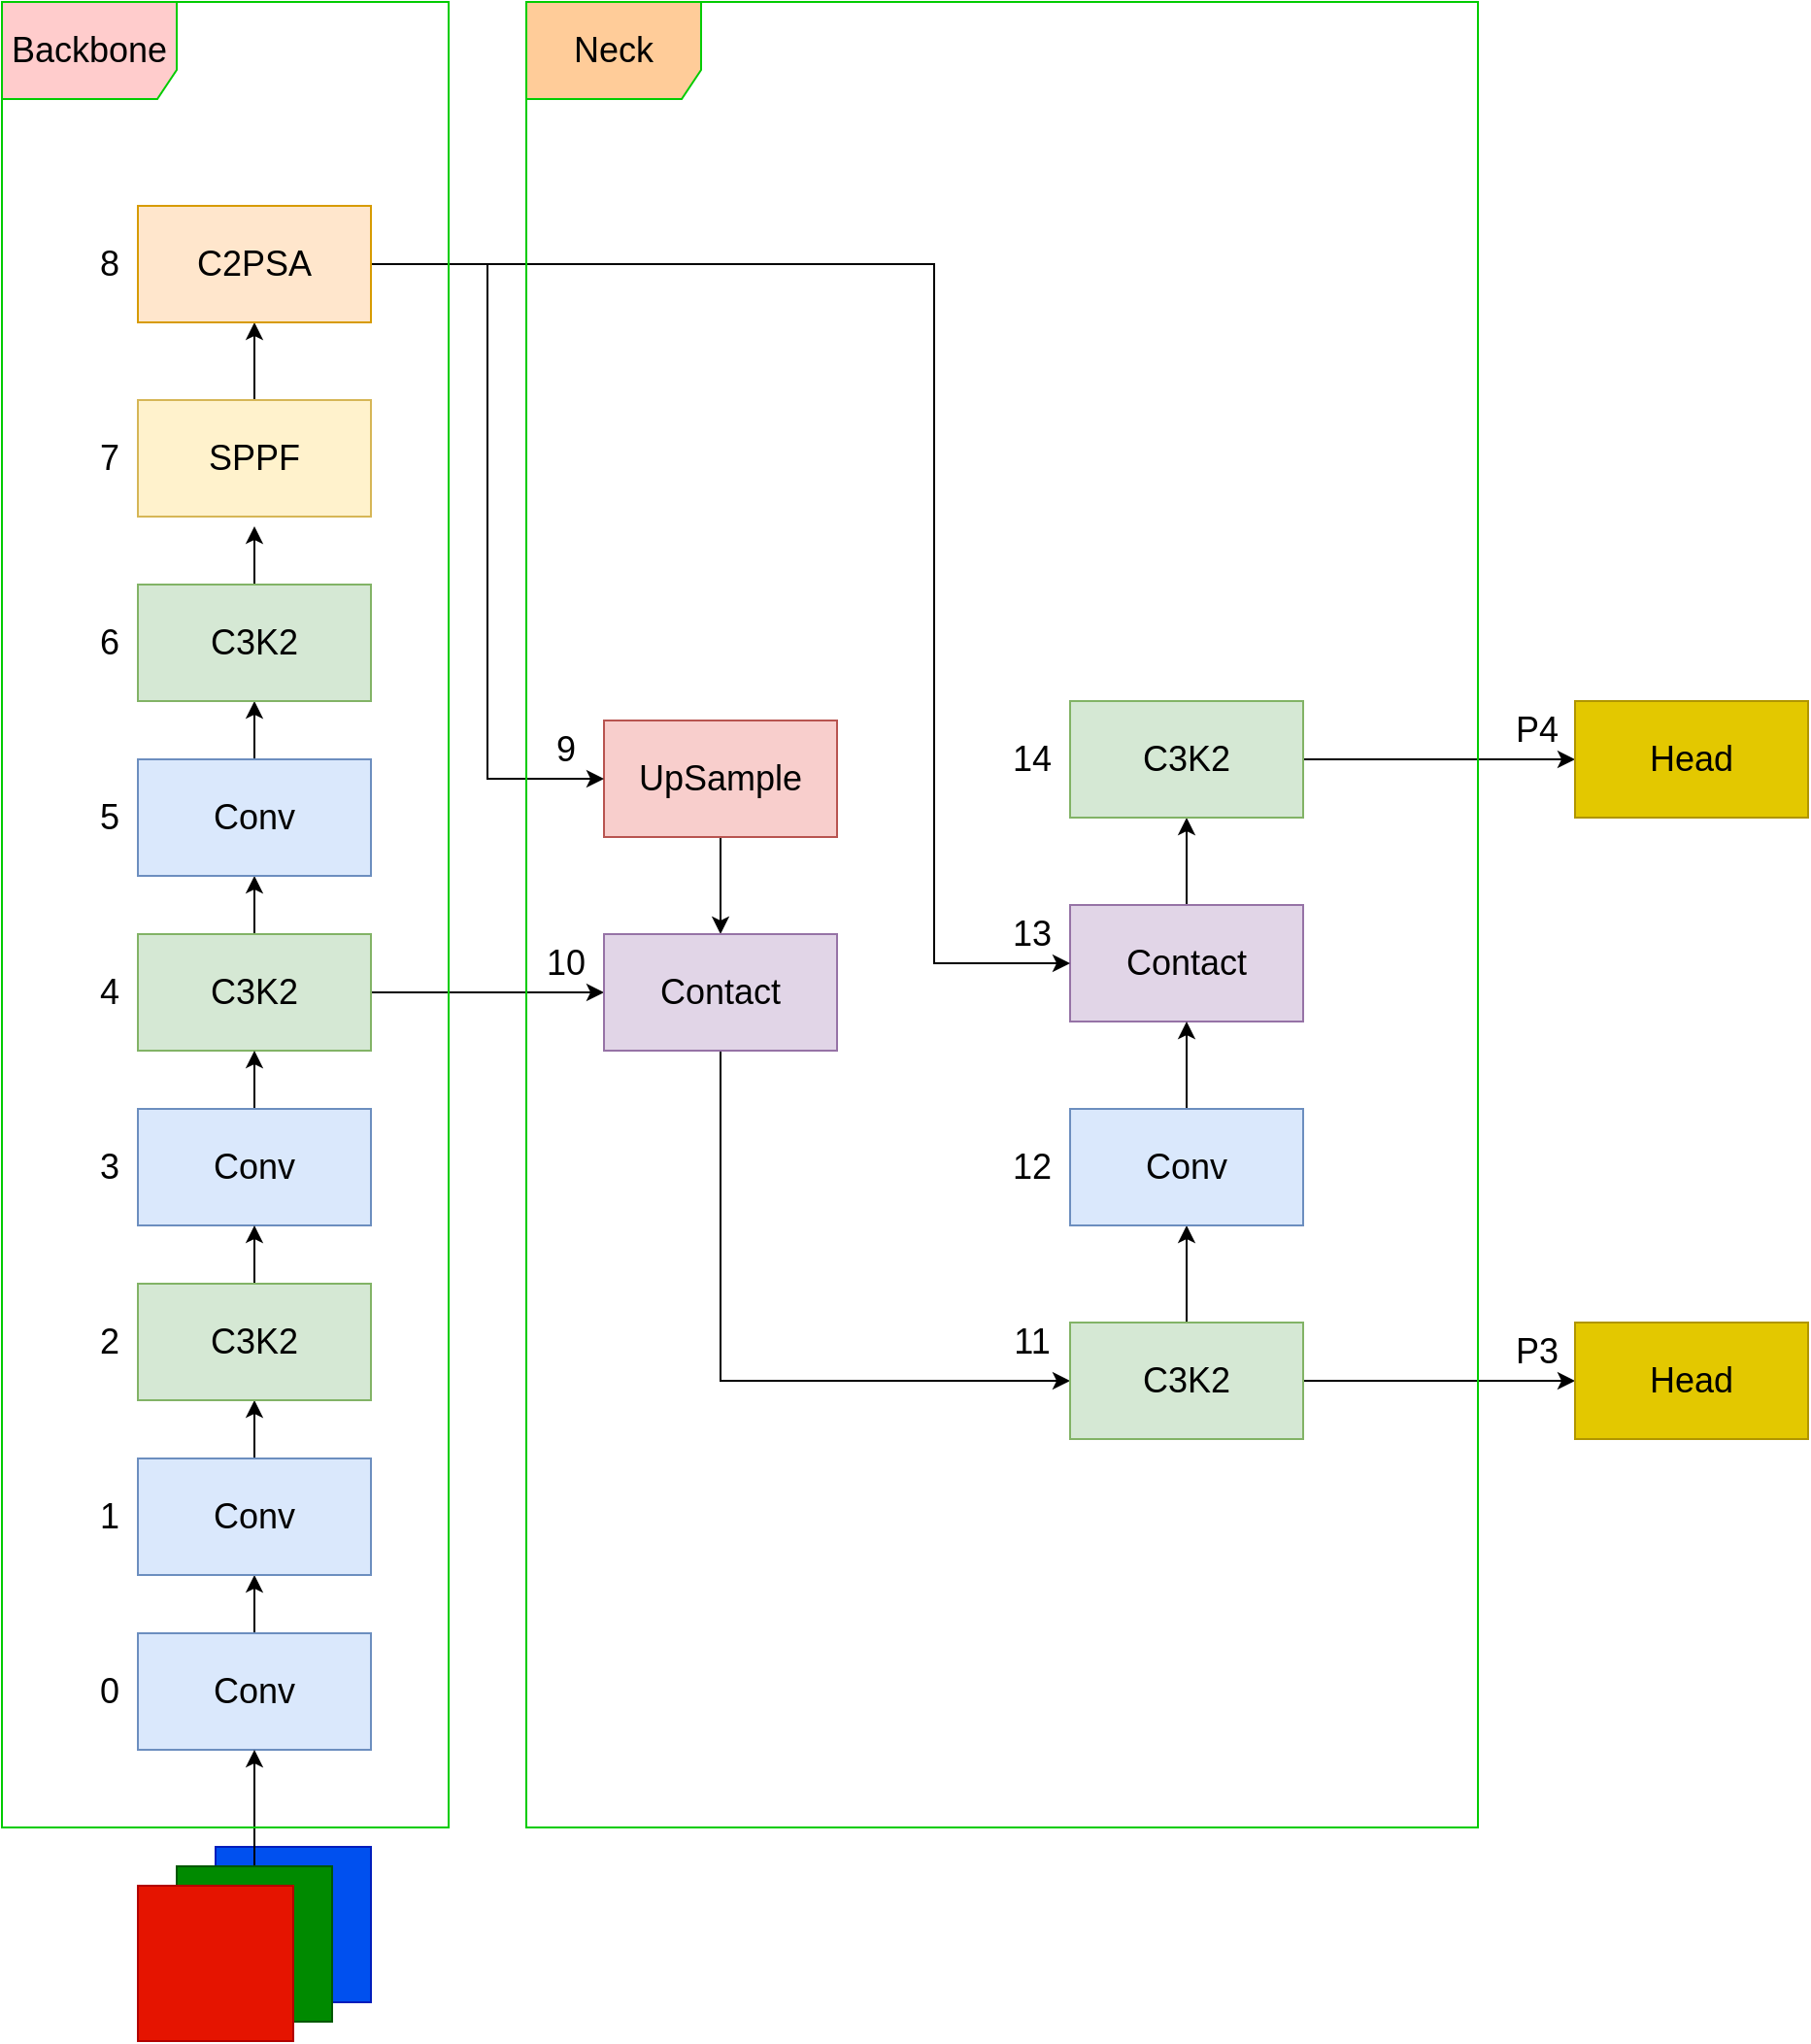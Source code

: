 <mxfile version="27.1.4">
  <diagram name="第 1 页" id="j2HKAkL99lsXe_zMsIWm">
    <mxGraphModel dx="786" dy="1602" grid="1" gridSize="10" guides="1" tooltips="1" connect="1" arrows="1" fold="1" page="1" pageScale="1" pageWidth="827" pageHeight="1169" math="0" shadow="0">
      <root>
        <mxCell id="0" />
        <mxCell id="1" parent="0" />
        <mxCell id="MR2F3jEDTbHoAzmtTiBj-44" style="edgeStyle=orthogonalEdgeStyle;rounded=0;orthogonalLoop=1;jettySize=auto;html=1;exitX=0.5;exitY=0;exitDx=0;exitDy=0;entryX=0.5;entryY=1;entryDx=0;entryDy=0;fontSize=18;" parent="1" source="MR2F3jEDTbHoAzmtTiBj-4" target="MR2F3jEDTbHoAzmtTiBj-5" edge="1">
          <mxGeometry relative="1" as="geometry" />
        </mxCell>
        <mxCell id="MR2F3jEDTbHoAzmtTiBj-4" value="Conv" style="rounded=0;whiteSpace=wrap;html=1;fillColor=#dae8fc;strokeColor=#6c8ebf;fontSize=18;" parent="1" vertex="1">
          <mxGeometry x="240" y="200" width="120" height="60" as="geometry" />
        </mxCell>
        <mxCell id="MR2F3jEDTbHoAzmtTiBj-45" style="edgeStyle=orthogonalEdgeStyle;rounded=0;orthogonalLoop=1;jettySize=auto;html=1;exitX=0.5;exitY=0;exitDx=0;exitDy=0;entryX=0.5;entryY=1;entryDx=0;entryDy=0;fontSize=18;" parent="1" source="MR2F3jEDTbHoAzmtTiBj-5" target="MR2F3jEDTbHoAzmtTiBj-15" edge="1">
          <mxGeometry relative="1" as="geometry" />
        </mxCell>
        <mxCell id="MR2F3jEDTbHoAzmtTiBj-5" value="Conv" style="rounded=0;whiteSpace=wrap;html=1;fillColor=#dae8fc;strokeColor=#6c8ebf;fontSize=18;" parent="1" vertex="1">
          <mxGeometry x="240" y="110" width="120" height="60" as="geometry" />
        </mxCell>
        <mxCell id="MR2F3jEDTbHoAzmtTiBj-48" style="edgeStyle=orthogonalEdgeStyle;rounded=0;orthogonalLoop=1;jettySize=auto;html=1;exitX=0.5;exitY=0;exitDx=0;exitDy=0;entryX=0.5;entryY=1;entryDx=0;entryDy=0;fontSize=18;" parent="1" source="MR2F3jEDTbHoAzmtTiBj-6" target="MR2F3jEDTbHoAzmtTiBj-9" edge="1">
          <mxGeometry relative="1" as="geometry">
            <mxPoint x="300" y="-180" as="targetPoint" />
          </mxGeometry>
        </mxCell>
        <mxCell id="MR2F3jEDTbHoAzmtTiBj-70" style="edgeStyle=orthogonalEdgeStyle;rounded=0;orthogonalLoop=1;jettySize=auto;html=1;exitX=1;exitY=0.5;exitDx=0;exitDy=0;entryX=0;entryY=0.5;entryDx=0;entryDy=0;fontSize=18;" parent="1" source="MR2F3jEDTbHoAzmtTiBj-6" target="MR2F3jEDTbHoAzmtTiBj-32" edge="1">
          <mxGeometry relative="1" as="geometry" />
        </mxCell>
        <mxCell id="MR2F3jEDTbHoAzmtTiBj-6" value="C3K2" style="rounded=0;whiteSpace=wrap;html=1;fillColor=#d5e8d4;strokeColor=#82b366;fontSize=18;" parent="1" vertex="1">
          <mxGeometry x="240" y="-160" width="120" height="60" as="geometry" />
        </mxCell>
        <mxCell id="MR2F3jEDTbHoAzmtTiBj-50" style="edgeStyle=orthogonalEdgeStyle;rounded=0;orthogonalLoop=1;jettySize=auto;html=1;entryX=0.5;entryY=1;entryDx=0;entryDy=0;fontSize=18;" parent="1" source="MR2F3jEDTbHoAzmtTiBj-9" target="MR2F3jEDTbHoAzmtTiBj-13" edge="1">
          <mxGeometry relative="1" as="geometry" />
        </mxCell>
        <mxCell id="MR2F3jEDTbHoAzmtTiBj-9" value="Conv" style="rounded=0;whiteSpace=wrap;html=1;fillColor=#dae8fc;strokeColor=#6c8ebf;fontSize=18;" parent="1" vertex="1">
          <mxGeometry x="240" y="-250" width="120" height="60" as="geometry" />
        </mxCell>
        <mxCell id="MR2F3jEDTbHoAzmtTiBj-55" style="edgeStyle=orthogonalEdgeStyle;rounded=0;orthogonalLoop=1;jettySize=auto;html=1;entryX=0.5;entryY=1;entryDx=0;entryDy=0;fontSize=18;" parent="1" source="MR2F3jEDTbHoAzmtTiBj-10" target="MR2F3jEDTbHoAzmtTiBj-43" edge="1">
          <mxGeometry relative="1" as="geometry" />
        </mxCell>
        <mxCell id="MR2F3jEDTbHoAzmtTiBj-10" value="SPPF" style="rounded=0;whiteSpace=wrap;html=1;fillColor=#fff2cc;strokeColor=#d6b656;fontSize=18;" parent="1" vertex="1">
          <mxGeometry x="240" y="-435" width="120" height="60" as="geometry" />
        </mxCell>
        <mxCell id="MR2F3jEDTbHoAzmtTiBj-47" style="edgeStyle=orthogonalEdgeStyle;rounded=0;orthogonalLoop=1;jettySize=auto;html=1;entryX=0.5;entryY=1;entryDx=0;entryDy=0;fontSize=18;" parent="1" source="MR2F3jEDTbHoAzmtTiBj-11" target="MR2F3jEDTbHoAzmtTiBj-6" edge="1">
          <mxGeometry relative="1" as="geometry" />
        </mxCell>
        <mxCell id="MR2F3jEDTbHoAzmtTiBj-11" value="Conv" style="rounded=0;whiteSpace=wrap;html=1;fillColor=#dae8fc;strokeColor=#6c8ebf;fontSize=18;" parent="1" vertex="1">
          <mxGeometry x="240" y="-70" width="120" height="60" as="geometry" />
        </mxCell>
        <mxCell id="MR2F3jEDTbHoAzmtTiBj-52" style="edgeStyle=orthogonalEdgeStyle;rounded=0;orthogonalLoop=1;jettySize=auto;html=1;entryX=0.5;entryY=1;entryDx=0;entryDy=0;fontSize=18;" parent="1" source="MR2F3jEDTbHoAzmtTiBj-13" edge="1">
          <mxGeometry relative="1" as="geometry">
            <mxPoint x="300" y="-370" as="targetPoint" />
          </mxGeometry>
        </mxCell>
        <mxCell id="MR2F3jEDTbHoAzmtTiBj-13" value="C3K2" style="rounded=0;whiteSpace=wrap;html=1;fillColor=#d5e8d4;strokeColor=#82b366;fontSize=18;" parent="1" vertex="1">
          <mxGeometry x="240" y="-340" width="120" height="60" as="geometry" />
        </mxCell>
        <mxCell id="MR2F3jEDTbHoAzmtTiBj-46" style="edgeStyle=orthogonalEdgeStyle;rounded=0;orthogonalLoop=1;jettySize=auto;html=1;exitX=0.5;exitY=0;exitDx=0;exitDy=0;entryX=0.5;entryY=1;entryDx=0;entryDy=0;fontSize=18;" parent="1" source="MR2F3jEDTbHoAzmtTiBj-15" target="MR2F3jEDTbHoAzmtTiBj-11" edge="1">
          <mxGeometry relative="1" as="geometry" />
        </mxCell>
        <mxCell id="MR2F3jEDTbHoAzmtTiBj-15" value="C3K2" style="rounded=0;whiteSpace=wrap;html=1;fillColor=#d5e8d4;strokeColor=#82b366;fontSize=18;" parent="1" vertex="1">
          <mxGeometry x="240" y="20" width="120" height="60" as="geometry" />
        </mxCell>
        <mxCell id="MR2F3jEDTbHoAzmtTiBj-19" value="0" style="text;html=1;align=center;verticalAlign=middle;resizable=0;points=[];autosize=1;strokeColor=none;fillColor=none;fontSize=18;" parent="1" vertex="1">
          <mxGeometry x="210" y="210" width="30" height="40" as="geometry" />
        </mxCell>
        <mxCell id="MR2F3jEDTbHoAzmtTiBj-20" value="1" style="text;html=1;align=center;verticalAlign=middle;resizable=0;points=[];autosize=1;strokeColor=none;fillColor=none;fontSize=18;" parent="1" vertex="1">
          <mxGeometry x="210" y="120" width="30" height="40" as="geometry" />
        </mxCell>
        <mxCell id="MR2F3jEDTbHoAzmtTiBj-21" value="2" style="text;html=1;align=center;verticalAlign=middle;resizable=0;points=[];autosize=1;strokeColor=none;fillColor=none;fontSize=18;" parent="1" vertex="1">
          <mxGeometry x="210" y="30" width="30" height="40" as="geometry" />
        </mxCell>
        <mxCell id="MR2F3jEDTbHoAzmtTiBj-22" value="3" style="text;html=1;align=center;verticalAlign=middle;resizable=0;points=[];autosize=1;strokeColor=none;fillColor=none;fontSize=18;" parent="1" vertex="1">
          <mxGeometry x="210" y="-60" width="30" height="40" as="geometry" />
        </mxCell>
        <mxCell id="MR2F3jEDTbHoAzmtTiBj-23" value="4" style="text;html=1;align=center;verticalAlign=middle;resizable=0;points=[];autosize=1;strokeColor=none;fillColor=none;fontSize=18;" parent="1" vertex="1">
          <mxGeometry x="210" y="-150" width="30" height="40" as="geometry" />
        </mxCell>
        <mxCell id="MR2F3jEDTbHoAzmtTiBj-24" value="5" style="text;html=1;align=center;verticalAlign=middle;resizable=0;points=[];autosize=1;strokeColor=none;fillColor=none;fontSize=18;" parent="1" vertex="1">
          <mxGeometry x="210" y="-240" width="30" height="40" as="geometry" />
        </mxCell>
        <mxCell id="MR2F3jEDTbHoAzmtTiBj-25" value="6" style="text;html=1;align=center;verticalAlign=middle;resizable=0;points=[];autosize=1;strokeColor=none;fillColor=none;fontSize=18;" parent="1" vertex="1">
          <mxGeometry x="210" y="-330" width="30" height="40" as="geometry" />
        </mxCell>
        <mxCell id="MR2F3jEDTbHoAzmtTiBj-26" value="7" style="text;html=1;align=center;verticalAlign=middle;resizable=0;points=[];autosize=1;strokeColor=none;fillColor=none;fontSize=18;" parent="1" vertex="1">
          <mxGeometry x="210" y="-425" width="30" height="40" as="geometry" />
        </mxCell>
        <mxCell id="MR2F3jEDTbHoAzmtTiBj-28" value="8" style="text;html=1;align=center;verticalAlign=middle;resizable=0;points=[];autosize=1;strokeColor=none;fillColor=none;fontSize=18;" parent="1" vertex="1">
          <mxGeometry x="210" y="-525" width="30" height="40" as="geometry" />
        </mxCell>
        <mxCell id="MR2F3jEDTbHoAzmtTiBj-69" style="edgeStyle=orthogonalEdgeStyle;rounded=0;orthogonalLoop=1;jettySize=auto;html=1;exitX=0.5;exitY=1;exitDx=0;exitDy=0;entryX=0.5;entryY=0;entryDx=0;entryDy=0;fontSize=18;" parent="1" source="MR2F3jEDTbHoAzmtTiBj-31" target="MR2F3jEDTbHoAzmtTiBj-32" edge="1">
          <mxGeometry relative="1" as="geometry" />
        </mxCell>
        <mxCell id="MR2F3jEDTbHoAzmtTiBj-31" value="&lt;div&gt;UpSample&lt;/div&gt;" style="rounded=0;whiteSpace=wrap;html=1;fillColor=#f8cecc;strokeColor=#b85450;fontSize=18;" parent="1" vertex="1">
          <mxGeometry x="480" y="-270" width="120" height="60" as="geometry" />
        </mxCell>
        <mxCell id="MR2F3jEDTbHoAzmtTiBj-74" style="edgeStyle=orthogonalEdgeStyle;rounded=0;orthogonalLoop=1;jettySize=auto;html=1;exitX=0.5;exitY=1;exitDx=0;exitDy=0;entryX=0;entryY=0.5;entryDx=0;entryDy=0;fontSize=18;" parent="1" source="MR2F3jEDTbHoAzmtTiBj-32" target="MR2F3jEDTbHoAzmtTiBj-36" edge="1">
          <mxGeometry relative="1" as="geometry" />
        </mxCell>
        <mxCell id="MR2F3jEDTbHoAzmtTiBj-32" value="&lt;div&gt;Contact&lt;/div&gt;" style="rounded=0;whiteSpace=wrap;html=1;fillColor=#e1d5e7;strokeColor=#9673a6;fontSize=18;" parent="1" vertex="1">
          <mxGeometry x="480" y="-160" width="120" height="60" as="geometry" />
        </mxCell>
        <mxCell id="MR2F3jEDTbHoAzmtTiBj-75" style="edgeStyle=orthogonalEdgeStyle;rounded=0;orthogonalLoop=1;jettySize=auto;html=1;exitX=0.5;exitY=0;exitDx=0;exitDy=0;entryX=0.5;entryY=1;entryDx=0;entryDy=0;fontSize=18;" parent="1" source="MR2F3jEDTbHoAzmtTiBj-36" target="MR2F3jEDTbHoAzmtTiBj-38" edge="1">
          <mxGeometry relative="1" as="geometry" />
        </mxCell>
        <mxCell id="MR2F3jEDTbHoAzmtTiBj-78" style="edgeStyle=orthogonalEdgeStyle;rounded=0;orthogonalLoop=1;jettySize=auto;html=1;exitX=1;exitY=0.5;exitDx=0;exitDy=0;entryX=0;entryY=0.5;entryDx=0;entryDy=0;fontSize=18;" parent="1" source="MR2F3jEDTbHoAzmtTiBj-36" target="MR2F3jEDTbHoAzmtTiBj-40" edge="1">
          <mxGeometry relative="1" as="geometry" />
        </mxCell>
        <mxCell id="MR2F3jEDTbHoAzmtTiBj-36" value="C3K2" style="rounded=0;whiteSpace=wrap;html=1;fillColor=#d5e8d4;strokeColor=#82b366;fontSize=18;" parent="1" vertex="1">
          <mxGeometry x="720" y="40" width="120" height="60" as="geometry" />
        </mxCell>
        <mxCell id="MR2F3jEDTbHoAzmtTiBj-77" style="edgeStyle=orthogonalEdgeStyle;rounded=0;orthogonalLoop=1;jettySize=auto;html=1;entryX=0.5;entryY=1;entryDx=0;entryDy=0;fontSize=18;" parent="1" source="MR2F3jEDTbHoAzmtTiBj-37" target="MR2F3jEDTbHoAzmtTiBj-39" edge="1">
          <mxGeometry relative="1" as="geometry" />
        </mxCell>
        <mxCell id="MR2F3jEDTbHoAzmtTiBj-37" value="&lt;div&gt;Contact&lt;/div&gt;" style="rounded=0;whiteSpace=wrap;html=1;fillColor=#e1d5e7;strokeColor=#9673a6;fontSize=18;" parent="1" vertex="1">
          <mxGeometry x="720" y="-175" width="120" height="60" as="geometry" />
        </mxCell>
        <mxCell id="MR2F3jEDTbHoAzmtTiBj-76" style="edgeStyle=orthogonalEdgeStyle;rounded=0;orthogonalLoop=1;jettySize=auto;html=1;exitX=0.5;exitY=0;exitDx=0;exitDy=0;entryX=0.5;entryY=1;entryDx=0;entryDy=0;fontSize=18;" parent="1" source="MR2F3jEDTbHoAzmtTiBj-38" target="MR2F3jEDTbHoAzmtTiBj-37" edge="1">
          <mxGeometry relative="1" as="geometry" />
        </mxCell>
        <mxCell id="MR2F3jEDTbHoAzmtTiBj-38" value="Conv" style="rounded=0;whiteSpace=wrap;html=1;fillColor=#dae8fc;strokeColor=#6c8ebf;fontSize=18;" parent="1" vertex="1">
          <mxGeometry x="720" y="-70" width="120" height="60" as="geometry" />
        </mxCell>
        <mxCell id="MR2F3jEDTbHoAzmtTiBj-79" style="edgeStyle=orthogonalEdgeStyle;rounded=0;orthogonalLoop=1;jettySize=auto;html=1;exitX=1;exitY=0.5;exitDx=0;exitDy=0;entryX=0;entryY=0.5;entryDx=0;entryDy=0;fontSize=18;" parent="1" source="MR2F3jEDTbHoAzmtTiBj-39" target="MR2F3jEDTbHoAzmtTiBj-41" edge="1">
          <mxGeometry relative="1" as="geometry" />
        </mxCell>
        <mxCell id="MR2F3jEDTbHoAzmtTiBj-39" value="C3K2" style="rounded=0;whiteSpace=wrap;html=1;fillColor=#d5e8d4;strokeColor=#82b366;fontSize=18;" parent="1" vertex="1">
          <mxGeometry x="720" y="-280" width="120" height="60" as="geometry" />
        </mxCell>
        <mxCell id="MR2F3jEDTbHoAzmtTiBj-40" value="Head" style="rounded=0;whiteSpace=wrap;html=1;fillColor=#e3c800;fontColor=#000000;strokeColor=#B09500;fontSize=18;" parent="1" vertex="1">
          <mxGeometry x="980" y="40" width="120" height="60" as="geometry" />
        </mxCell>
        <mxCell id="MR2F3jEDTbHoAzmtTiBj-41" value="Head" style="rounded=0;whiteSpace=wrap;html=1;fillColor=#e3c800;fontColor=#000000;strokeColor=#B09500;fontSize=18;" parent="1" vertex="1">
          <mxGeometry x="980" y="-280" width="120" height="60" as="geometry" />
        </mxCell>
        <mxCell id="4v-MUnLljthptlgBhERC-6" style="edgeStyle=orthogonalEdgeStyle;rounded=0;orthogonalLoop=1;jettySize=auto;html=1;exitX=1;exitY=0.5;exitDx=0;exitDy=0;entryX=0;entryY=0.5;entryDx=0;entryDy=0;fontSize=18;" parent="1" source="MR2F3jEDTbHoAzmtTiBj-43" target="MR2F3jEDTbHoAzmtTiBj-31" edge="1">
          <mxGeometry relative="1" as="geometry" />
        </mxCell>
        <mxCell id="4v-MUnLljthptlgBhERC-7" style="edgeStyle=orthogonalEdgeStyle;rounded=0;orthogonalLoop=1;jettySize=auto;html=1;exitX=1;exitY=0.5;exitDx=0;exitDy=0;entryX=0;entryY=0.5;entryDx=0;entryDy=0;fontSize=18;" parent="1" source="MR2F3jEDTbHoAzmtTiBj-43" target="MR2F3jEDTbHoAzmtTiBj-37" edge="1">
          <mxGeometry relative="1" as="geometry">
            <Array as="points">
              <mxPoint x="650" y="-505" />
              <mxPoint x="650" y="-145" />
            </Array>
          </mxGeometry>
        </mxCell>
        <mxCell id="MR2F3jEDTbHoAzmtTiBj-43" value="C2PSA" style="rounded=0;whiteSpace=wrap;html=1;fillColor=#ffe6cc;strokeColor=#d79b00;fontSize=18;" parent="1" vertex="1">
          <mxGeometry x="240" y="-535" width="120" height="60" as="geometry" />
        </mxCell>
        <mxCell id="MR2F3jEDTbHoAzmtTiBj-73" value="10" style="text;html=1;align=center;verticalAlign=middle;resizable=0;points=[];autosize=1;strokeColor=none;fillColor=none;fontSize=18;" parent="1" vertex="1">
          <mxGeometry x="440" y="-165" width="40" height="40" as="geometry" />
        </mxCell>
        <mxCell id="MR2F3jEDTbHoAzmtTiBj-84" value="11" style="text;html=1;align=center;verticalAlign=middle;resizable=0;points=[];autosize=1;strokeColor=none;fillColor=none;fontSize=18;" parent="1" vertex="1">
          <mxGeometry x="680" y="30" width="40" height="40" as="geometry" />
        </mxCell>
        <mxCell id="MR2F3jEDTbHoAzmtTiBj-87" value="12" style="text;html=1;align=center;verticalAlign=middle;resizable=0;points=[];autosize=1;strokeColor=none;fillColor=none;fontSize=18;" parent="1" vertex="1">
          <mxGeometry x="680" y="-60" width="40" height="40" as="geometry" />
        </mxCell>
        <mxCell id="MR2F3jEDTbHoAzmtTiBj-89" value="14" style="text;html=1;align=center;verticalAlign=middle;resizable=0;points=[];autosize=1;strokeColor=none;fillColor=none;fontSize=18;" parent="1" vertex="1">
          <mxGeometry x="680" y="-270" width="40" height="40" as="geometry" />
        </mxCell>
        <mxCell id="MR2F3jEDTbHoAzmtTiBj-93" value="P3" style="text;html=1;align=center;verticalAlign=middle;resizable=0;points=[];autosize=1;strokeColor=none;fillColor=none;fontSize=18;" parent="1" vertex="1">
          <mxGeometry x="935" y="35" width="50" height="40" as="geometry" />
        </mxCell>
        <mxCell id="MR2F3jEDTbHoAzmtTiBj-94" value="P4" style="text;html=1;align=center;verticalAlign=middle;resizable=0;points=[];autosize=1;strokeColor=none;fillColor=none;fontSize=18;" parent="1" vertex="1">
          <mxGeometry x="935" y="-285" width="50" height="40" as="geometry" />
        </mxCell>
        <mxCell id="MR2F3jEDTbHoAzmtTiBj-98" value="13" style="text;html=1;align=center;verticalAlign=middle;resizable=0;points=[];autosize=1;strokeColor=none;fillColor=none;fontSize=18;" parent="1" vertex="1">
          <mxGeometry x="680" y="-180" width="40" height="40" as="geometry" />
        </mxCell>
        <mxCell id="MR2F3jEDTbHoAzmtTiBj-103" value="" style="whiteSpace=wrap;html=1;aspect=fixed;fillColor=#0050ef;fontColor=#ffffff;strokeColor=#001DBC;fontSize=18;" parent="1" vertex="1">
          <mxGeometry x="280" y="310" width="80" height="80" as="geometry" />
        </mxCell>
        <mxCell id="MR2F3jEDTbHoAzmtTiBj-108" style="edgeStyle=orthogonalEdgeStyle;rounded=0;orthogonalLoop=1;jettySize=auto;html=1;exitX=0.5;exitY=0;exitDx=0;exitDy=0;entryX=0.5;entryY=1;entryDx=0;entryDy=0;fontSize=18;" parent="1" source="MR2F3jEDTbHoAzmtTiBj-104" target="MR2F3jEDTbHoAzmtTiBj-4" edge="1">
          <mxGeometry relative="1" as="geometry" />
        </mxCell>
        <mxCell id="MR2F3jEDTbHoAzmtTiBj-104" value="" style="whiteSpace=wrap;html=1;aspect=fixed;fillColor=#008a00;fontColor=#ffffff;strokeColor=#005700;fontSize=18;" parent="1" vertex="1">
          <mxGeometry x="260" y="320" width="80" height="80" as="geometry" />
        </mxCell>
        <mxCell id="MR2F3jEDTbHoAzmtTiBj-105" value="" style="whiteSpace=wrap;html=1;aspect=fixed;fillColor=#e51400;fontColor=#ffffff;strokeColor=#B20000;direction=south;fontSize=18;" parent="1" vertex="1">
          <mxGeometry x="240" y="330" width="80" height="80" as="geometry" />
        </mxCell>
        <mxCell id="MR2F3jEDTbHoAzmtTiBj-109" value="&lt;div&gt;Backbone&lt;/div&gt;" style="shape=umlFrame;whiteSpace=wrap;html=1;pointerEvents=0;fillColor=#ffcccc;strokeColor=#00CC00;width=90;height=50;fontSize=18;" parent="1" vertex="1">
          <mxGeometry x="170" y="-640" width="230" height="940" as="geometry" />
        </mxCell>
        <mxCell id="MR2F3jEDTbHoAzmtTiBj-110" value="Neck" style="shape=umlFrame;whiteSpace=wrap;html=1;pointerEvents=0;fillColor=#ffcc99;strokeColor=light-dark(#00CC00,#BABDC0);width=90;height=50;fontSize=18;" parent="1" vertex="1">
          <mxGeometry x="440" y="-640" width="490" height="940" as="geometry" />
        </mxCell>
        <mxCell id="4v-MUnLljthptlgBhERC-8" value="9" style="text;html=1;align=center;verticalAlign=middle;resizable=0;points=[];autosize=1;strokeColor=none;fillColor=none;fontSize=18;" parent="1" vertex="1">
          <mxGeometry x="445" y="-275" width="30" height="40" as="geometry" />
        </mxCell>
      </root>
    </mxGraphModel>
  </diagram>
</mxfile>
